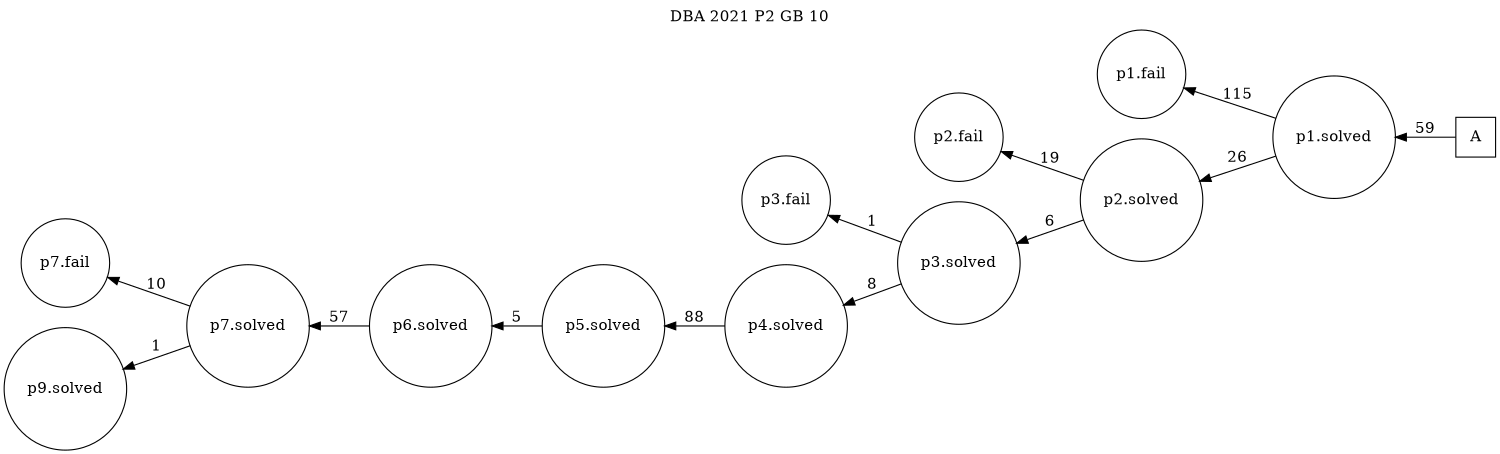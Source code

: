 digraph DBA_2021_P2_GB_10 {
labelloc="tl"
label= " DBA 2021 P2 GB 10 "
rankdir="RL";
graph [ size=" 10 , 10 !"]

"A" [shape="square" label="A"]
"p1.solved" [shape="circle" label="p1.solved"]
"p1.fail" [shape="circle" label="p1.fail"]
"p2.solved" [shape="circle" label="p2.solved"]
"p2.fail" [shape="circle" label="p2.fail"]
"p3.solved" [shape="circle" label="p3.solved"]
"p3.fail" [shape="circle" label="p3.fail"]
"p4.solved" [shape="circle" label="p4.solved"]
"p5.solved" [shape="circle" label="p5.solved"]
"p6.solved" [shape="circle" label="p6.solved"]
"p7.solved" [shape="circle" label="p7.solved"]
"p7.fail" [shape="circle" label="p7.fail"]
"p9.solved" [shape="circle" label="p9.solved"]
"A" -> "p1.solved" [ label=59]
"p1.solved" -> "p1.fail" [ label=115]
"p1.solved" -> "p2.solved" [ label=26]
"p2.solved" -> "p2.fail" [ label=19]
"p2.solved" -> "p3.solved" [ label=6]
"p3.solved" -> "p3.fail" [ label=1]
"p3.solved" -> "p4.solved" [ label=8]
"p4.solved" -> "p5.solved" [ label=88]
"p5.solved" -> "p6.solved" [ label=5]
"p6.solved" -> "p7.solved" [ label=57]
"p7.solved" -> "p7.fail" [ label=10]
"p7.solved" -> "p9.solved" [ label=1]
}
